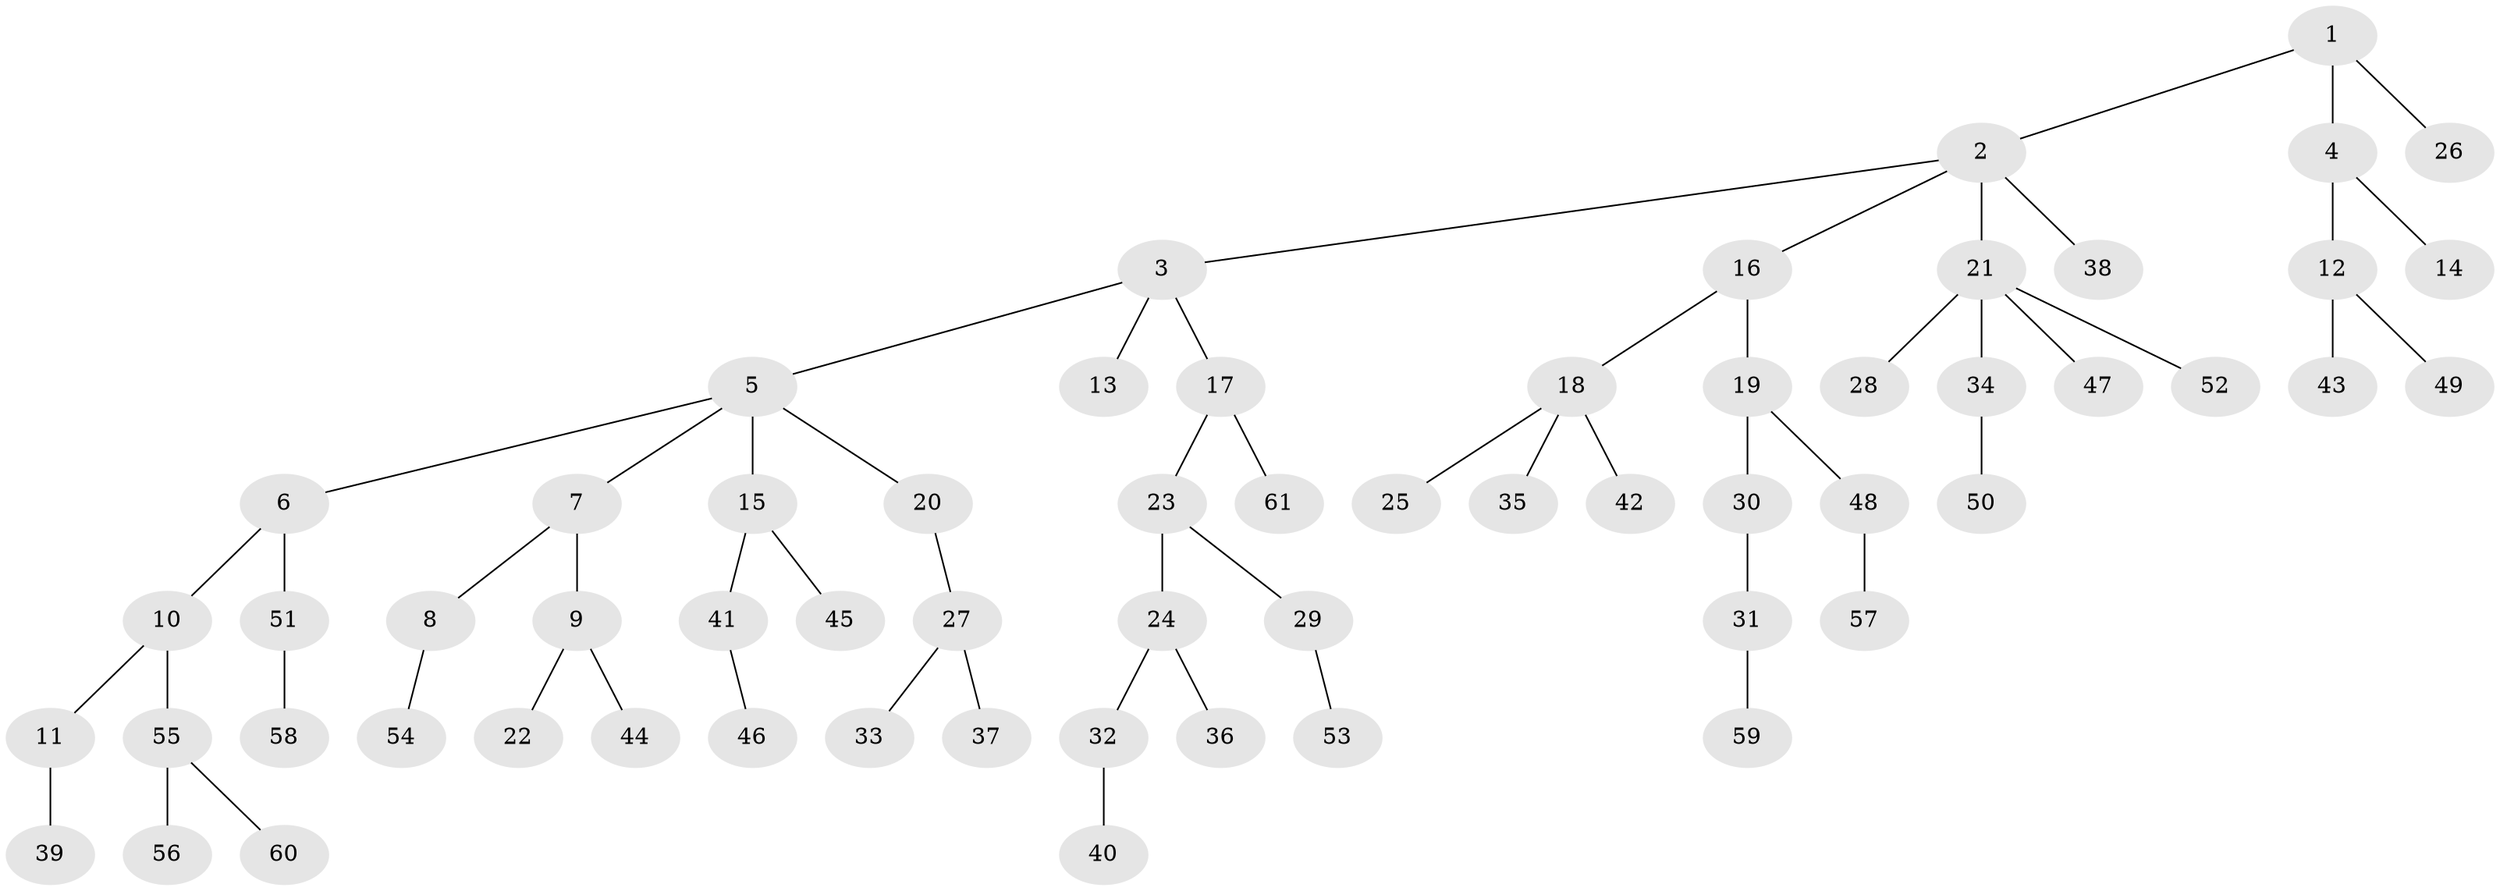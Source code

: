 // Generated by graph-tools (version 1.1) at 2025/15/03/09/25 04:15:36]
// undirected, 61 vertices, 60 edges
graph export_dot {
graph [start="1"]
  node [color=gray90,style=filled];
  1;
  2;
  3;
  4;
  5;
  6;
  7;
  8;
  9;
  10;
  11;
  12;
  13;
  14;
  15;
  16;
  17;
  18;
  19;
  20;
  21;
  22;
  23;
  24;
  25;
  26;
  27;
  28;
  29;
  30;
  31;
  32;
  33;
  34;
  35;
  36;
  37;
  38;
  39;
  40;
  41;
  42;
  43;
  44;
  45;
  46;
  47;
  48;
  49;
  50;
  51;
  52;
  53;
  54;
  55;
  56;
  57;
  58;
  59;
  60;
  61;
  1 -- 2;
  1 -- 4;
  1 -- 26;
  2 -- 3;
  2 -- 16;
  2 -- 21;
  2 -- 38;
  3 -- 5;
  3 -- 13;
  3 -- 17;
  4 -- 12;
  4 -- 14;
  5 -- 6;
  5 -- 7;
  5 -- 15;
  5 -- 20;
  6 -- 10;
  6 -- 51;
  7 -- 8;
  7 -- 9;
  8 -- 54;
  9 -- 22;
  9 -- 44;
  10 -- 11;
  10 -- 55;
  11 -- 39;
  12 -- 43;
  12 -- 49;
  15 -- 41;
  15 -- 45;
  16 -- 18;
  16 -- 19;
  17 -- 23;
  17 -- 61;
  18 -- 25;
  18 -- 35;
  18 -- 42;
  19 -- 30;
  19 -- 48;
  20 -- 27;
  21 -- 28;
  21 -- 34;
  21 -- 47;
  21 -- 52;
  23 -- 24;
  23 -- 29;
  24 -- 32;
  24 -- 36;
  27 -- 33;
  27 -- 37;
  29 -- 53;
  30 -- 31;
  31 -- 59;
  32 -- 40;
  34 -- 50;
  41 -- 46;
  48 -- 57;
  51 -- 58;
  55 -- 56;
  55 -- 60;
}
